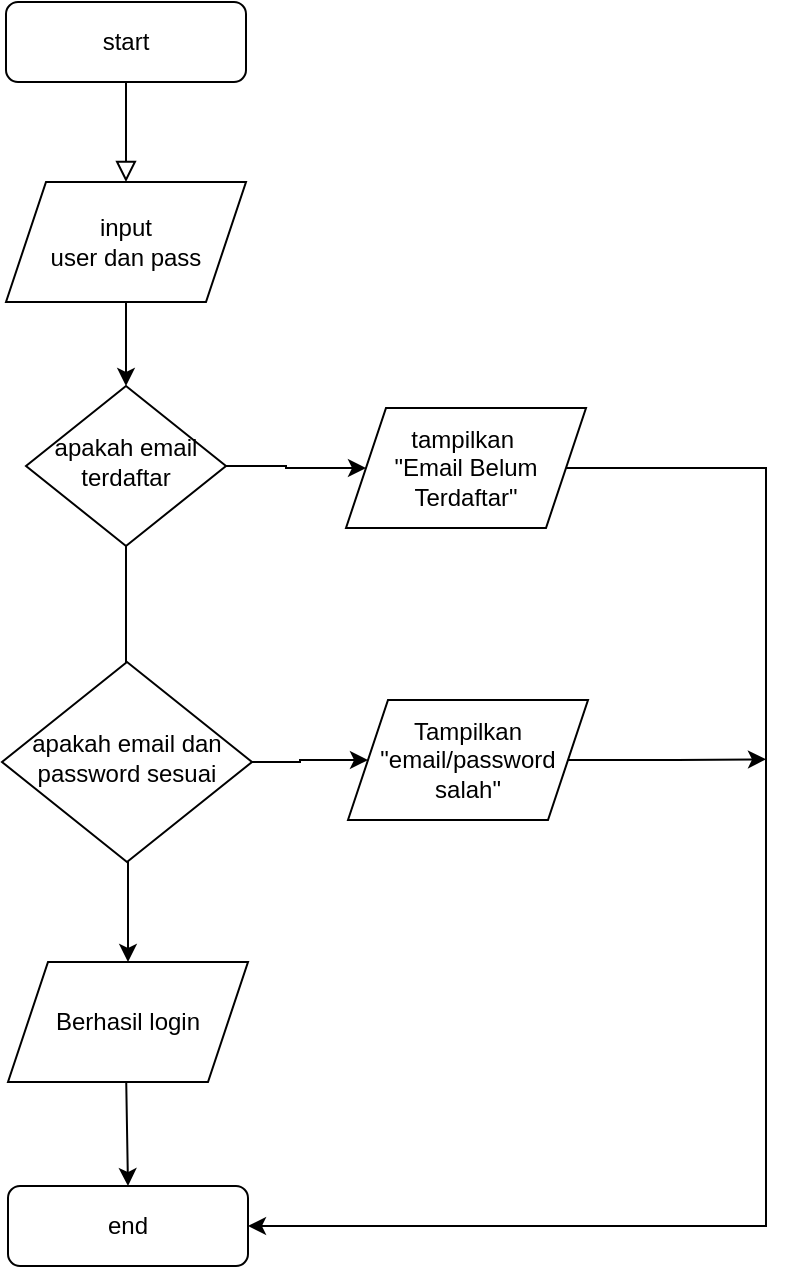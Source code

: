 <mxfile version="24.4.3" type="github">
  <diagram id="C5RBs43oDa-KdzZeNtuy" name="Page-1">
    <mxGraphModel dx="1257" dy="683" grid="1" gridSize="10" guides="1" tooltips="1" connect="1" arrows="1" fold="1" page="1" pageScale="1" pageWidth="827" pageHeight="1169" math="0" shadow="0">
      <root>
        <mxCell id="WIyWlLk6GJQsqaUBKTNV-0" />
        <mxCell id="WIyWlLk6GJQsqaUBKTNV-1" parent="WIyWlLk6GJQsqaUBKTNV-0" />
        <mxCell id="29vhmKmBbocsHYrtvj3J-26" value="" style="group" vertex="1" connectable="0" parent="WIyWlLk6GJQsqaUBKTNV-1">
          <mxGeometry x="98" y="1090" width="382" height="632" as="geometry" />
        </mxCell>
        <mxCell id="29vhmKmBbocsHYrtvj3J-7" style="edgeStyle=orthogonalEdgeStyle;rounded=0;orthogonalLoop=1;jettySize=auto;html=1;exitX=0.5;exitY=1;exitDx=0;exitDy=0;entryX=0.5;entryY=0;entryDx=0;entryDy=0;" edge="1" parent="29vhmKmBbocsHYrtvj3J-26" source="29vhmKmBbocsHYrtvj3J-6" target="WIyWlLk6GJQsqaUBKTNV-6">
          <mxGeometry relative="1" as="geometry">
            <mxPoint x="202" y="157.5" as="targetPoint" />
          </mxGeometry>
        </mxCell>
        <mxCell id="29vhmKmBbocsHYrtvj3J-6" value="input&lt;div&gt;user dan pass&lt;/div&gt;" style="shape=parallelogram;perimeter=parallelogramPerimeter;whiteSpace=wrap;html=1;fixedSize=1;" vertex="1" parent="29vhmKmBbocsHYrtvj3J-26">
          <mxGeometry x="2" y="90" width="120" height="60" as="geometry" />
        </mxCell>
        <mxCell id="WIyWlLk6GJQsqaUBKTNV-2" value="" style="rounded=0;html=1;jettySize=auto;orthogonalLoop=1;fontSize=11;endArrow=block;endFill=0;endSize=8;strokeWidth=1;shadow=0;labelBackgroundColor=none;edgeStyle=orthogonalEdgeStyle;entryX=0.5;entryY=0;entryDx=0;entryDy=0;" parent="29vhmKmBbocsHYrtvj3J-26" source="WIyWlLk6GJQsqaUBKTNV-3" target="29vhmKmBbocsHYrtvj3J-6" edge="1">
          <mxGeometry relative="1" as="geometry" />
        </mxCell>
        <mxCell id="WIyWlLk6GJQsqaUBKTNV-3" value="start" style="rounded=1;whiteSpace=wrap;html=1;fontSize=12;glass=0;strokeWidth=1;shadow=0;" parent="29vhmKmBbocsHYrtvj3J-26" vertex="1">
          <mxGeometry x="2" width="120" height="40" as="geometry" />
        </mxCell>
        <mxCell id="29vhmKmBbocsHYrtvj3J-16" style="edgeStyle=orthogonalEdgeStyle;rounded=0;orthogonalLoop=1;jettySize=auto;html=1;exitX=0.5;exitY=1;exitDx=0;exitDy=0;entryX=0.5;entryY=0;entryDx=0;entryDy=0;" edge="1" parent="29vhmKmBbocsHYrtvj3J-26" source="WIyWlLk6GJQsqaUBKTNV-6" target="29vhmKmBbocsHYrtvj3J-9">
          <mxGeometry relative="1" as="geometry" />
        </mxCell>
        <mxCell id="29vhmKmBbocsHYrtvj3J-21" style="edgeStyle=orthogonalEdgeStyle;rounded=0;orthogonalLoop=1;jettySize=auto;html=1;exitX=1;exitY=0.5;exitDx=0;exitDy=0;" edge="1" parent="29vhmKmBbocsHYrtvj3J-26" source="WIyWlLk6GJQsqaUBKTNV-6" target="29vhmKmBbocsHYrtvj3J-19">
          <mxGeometry relative="1" as="geometry" />
        </mxCell>
        <mxCell id="WIyWlLk6GJQsqaUBKTNV-6" value="apakah email terdaftar" style="rhombus;whiteSpace=wrap;html=1;shadow=0;fontFamily=Helvetica;fontSize=12;align=center;strokeWidth=1;spacing=6;spacingTop=-4;" parent="29vhmKmBbocsHYrtvj3J-26" vertex="1">
          <mxGeometry x="12" y="192" width="100" height="80" as="geometry" />
        </mxCell>
        <mxCell id="WIyWlLk6GJQsqaUBKTNV-11" value="end" style="rounded=1;whiteSpace=wrap;html=1;fontSize=12;glass=0;strokeWidth=1;shadow=0;" parent="29vhmKmBbocsHYrtvj3J-26" vertex="1">
          <mxGeometry x="3" y="592" width="120" height="40" as="geometry" />
        </mxCell>
        <mxCell id="29vhmKmBbocsHYrtvj3J-4" style="edgeStyle=orthogonalEdgeStyle;rounded=0;orthogonalLoop=1;jettySize=auto;html=1;exitX=0.5;exitY=1;exitDx=0;exitDy=0;entryX=0.5;entryY=0;entryDx=0;entryDy=0;" edge="1" parent="29vhmKmBbocsHYrtvj3J-26" target="WIyWlLk6GJQsqaUBKTNV-11">
          <mxGeometry relative="1" as="geometry">
            <mxPoint x="62" y="533" as="sourcePoint" />
          </mxGeometry>
        </mxCell>
        <mxCell id="29vhmKmBbocsHYrtvj3J-9" value="Berhasil login" style="shape=parallelogram;perimeter=parallelogramPerimeter;whiteSpace=wrap;html=1;fixedSize=1;" vertex="1" parent="29vhmKmBbocsHYrtvj3J-26">
          <mxGeometry x="3" y="480" width="120" height="60" as="geometry" />
        </mxCell>
        <mxCell id="29vhmKmBbocsHYrtvj3J-22" style="edgeStyle=orthogonalEdgeStyle;rounded=0;orthogonalLoop=1;jettySize=auto;html=1;exitX=1;exitY=0.5;exitDx=0;exitDy=0;entryX=0;entryY=0.5;entryDx=0;entryDy=0;" edge="1" parent="29vhmKmBbocsHYrtvj3J-26" source="29vhmKmBbocsHYrtvj3J-18" target="29vhmKmBbocsHYrtvj3J-20">
          <mxGeometry relative="1" as="geometry" />
        </mxCell>
        <mxCell id="29vhmKmBbocsHYrtvj3J-18" value="apakah email dan password sesuai" style="rhombus;whiteSpace=wrap;html=1;shadow=0;fontFamily=Helvetica;fontSize=12;align=center;strokeWidth=1;spacing=6;spacingTop=-4;" vertex="1" parent="29vhmKmBbocsHYrtvj3J-26">
          <mxGeometry y="330" width="125" height="100" as="geometry" />
        </mxCell>
        <mxCell id="29vhmKmBbocsHYrtvj3J-23" style="edgeStyle=orthogonalEdgeStyle;rounded=0;orthogonalLoop=1;jettySize=auto;html=1;exitX=1;exitY=0.5;exitDx=0;exitDy=0;entryX=1;entryY=0.5;entryDx=0;entryDy=0;" edge="1" parent="29vhmKmBbocsHYrtvj3J-26" source="29vhmKmBbocsHYrtvj3J-19" target="WIyWlLk6GJQsqaUBKTNV-11">
          <mxGeometry relative="1" as="geometry">
            <Array as="points">
              <mxPoint x="382" y="233" />
              <mxPoint x="382" y="612" />
            </Array>
          </mxGeometry>
        </mxCell>
        <mxCell id="29vhmKmBbocsHYrtvj3J-19" value="tampilkan&amp;nbsp;&lt;div&gt;&quot;Email Belum Terdaftar&quot;&lt;/div&gt;" style="shape=parallelogram;perimeter=parallelogramPerimeter;whiteSpace=wrap;html=1;fixedSize=1;" vertex="1" parent="29vhmKmBbocsHYrtvj3J-26">
          <mxGeometry x="172" y="203" width="120" height="60" as="geometry" />
        </mxCell>
        <mxCell id="29vhmKmBbocsHYrtvj3J-25" style="edgeStyle=orthogonalEdgeStyle;rounded=0;orthogonalLoop=1;jettySize=auto;html=1;exitX=1;exitY=0.5;exitDx=0;exitDy=0;" edge="1" parent="29vhmKmBbocsHYrtvj3J-26" source="29vhmKmBbocsHYrtvj3J-20">
          <mxGeometry relative="1" as="geometry">
            <mxPoint x="382" y="378.667" as="targetPoint" />
          </mxGeometry>
        </mxCell>
        <mxCell id="29vhmKmBbocsHYrtvj3J-20" value="Tampilkan&lt;div&gt;&quot;email/password salah&quot;&lt;/div&gt;" style="shape=parallelogram;perimeter=parallelogramPerimeter;whiteSpace=wrap;html=1;fixedSize=1;" vertex="1" parent="29vhmKmBbocsHYrtvj3J-26">
          <mxGeometry x="173" y="349" width="120" height="60" as="geometry" />
        </mxCell>
      </root>
    </mxGraphModel>
  </diagram>
</mxfile>
